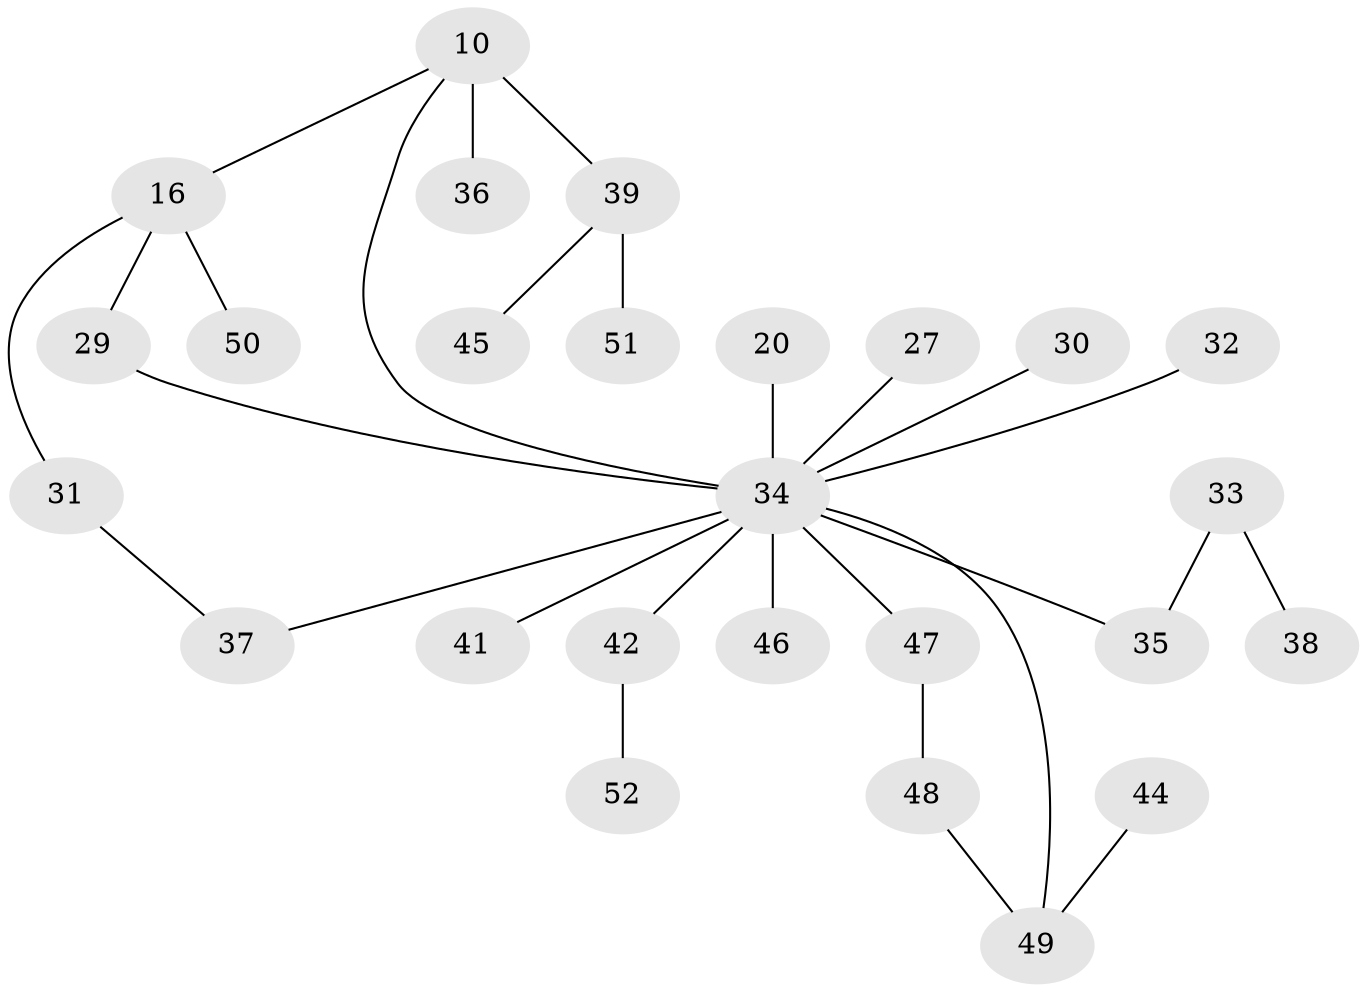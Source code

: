 // original degree distribution, {4: 0.057692307692307696, 7: 0.019230769230769232, 2: 0.4230769230769231, 3: 0.1346153846153846, 6: 0.019230769230769232, 5: 0.019230769230769232, 1: 0.3269230769230769}
// Generated by graph-tools (version 1.1) at 2025/45/03/04/25 21:45:58]
// undirected, 26 vertices, 28 edges
graph export_dot {
graph [start="1"]
  node [color=gray90,style=filled];
  10;
  16;
  20;
  27;
  29;
  30;
  31;
  32;
  33 [super="+13"];
  34 [super="+18+22+11+9+24+19"];
  35 [super="+5"];
  36;
  37;
  38;
  39 [super="+26"];
  41 [super="+15"];
  42 [super="+23+40"];
  44;
  45;
  46;
  47;
  48;
  49 [super="+43"];
  50;
  51;
  52;
  10 -- 16;
  10 -- 36;
  10 -- 39 [weight=2];
  10 -- 34;
  16 -- 29;
  16 -- 31;
  16 -- 50;
  20 -- 34;
  27 -- 34;
  29 -- 34;
  30 -- 34;
  31 -- 37;
  32 -- 34;
  33 -- 38;
  33 -- 35;
  34 -- 35;
  34 -- 37;
  34 -- 47;
  34 -- 46;
  34 -- 42 [weight=2];
  34 -- 49;
  34 -- 41;
  39 -- 51;
  39 -- 45;
  42 -- 52;
  44 -- 49;
  47 -- 48;
  48 -- 49;
}
